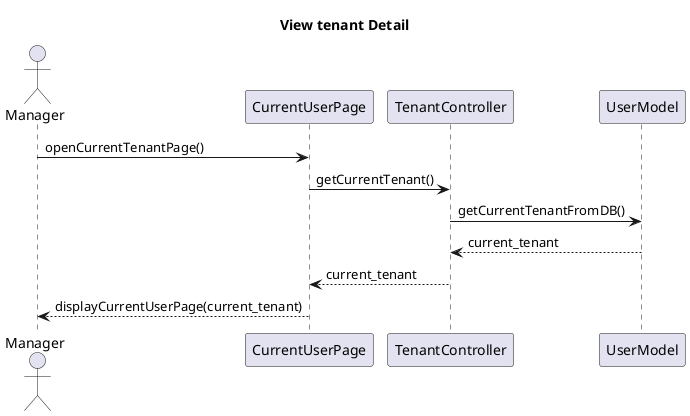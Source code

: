 @startuml
title View tenant Detail
actor Manager as act
participant CurrentUserPage as view
participant TenantController as ctrl
participant UserModel as model

act -> view: openCurrentTenantPage()
view -> ctrl: getCurrentTenant()
ctrl -> model: getCurrentTenantFromDB()
ctrl <-- model: current_tenant
view <-- ctrl: current_tenant
act <-- view: displayCurrentUserPage(current_tenant)

@enduml